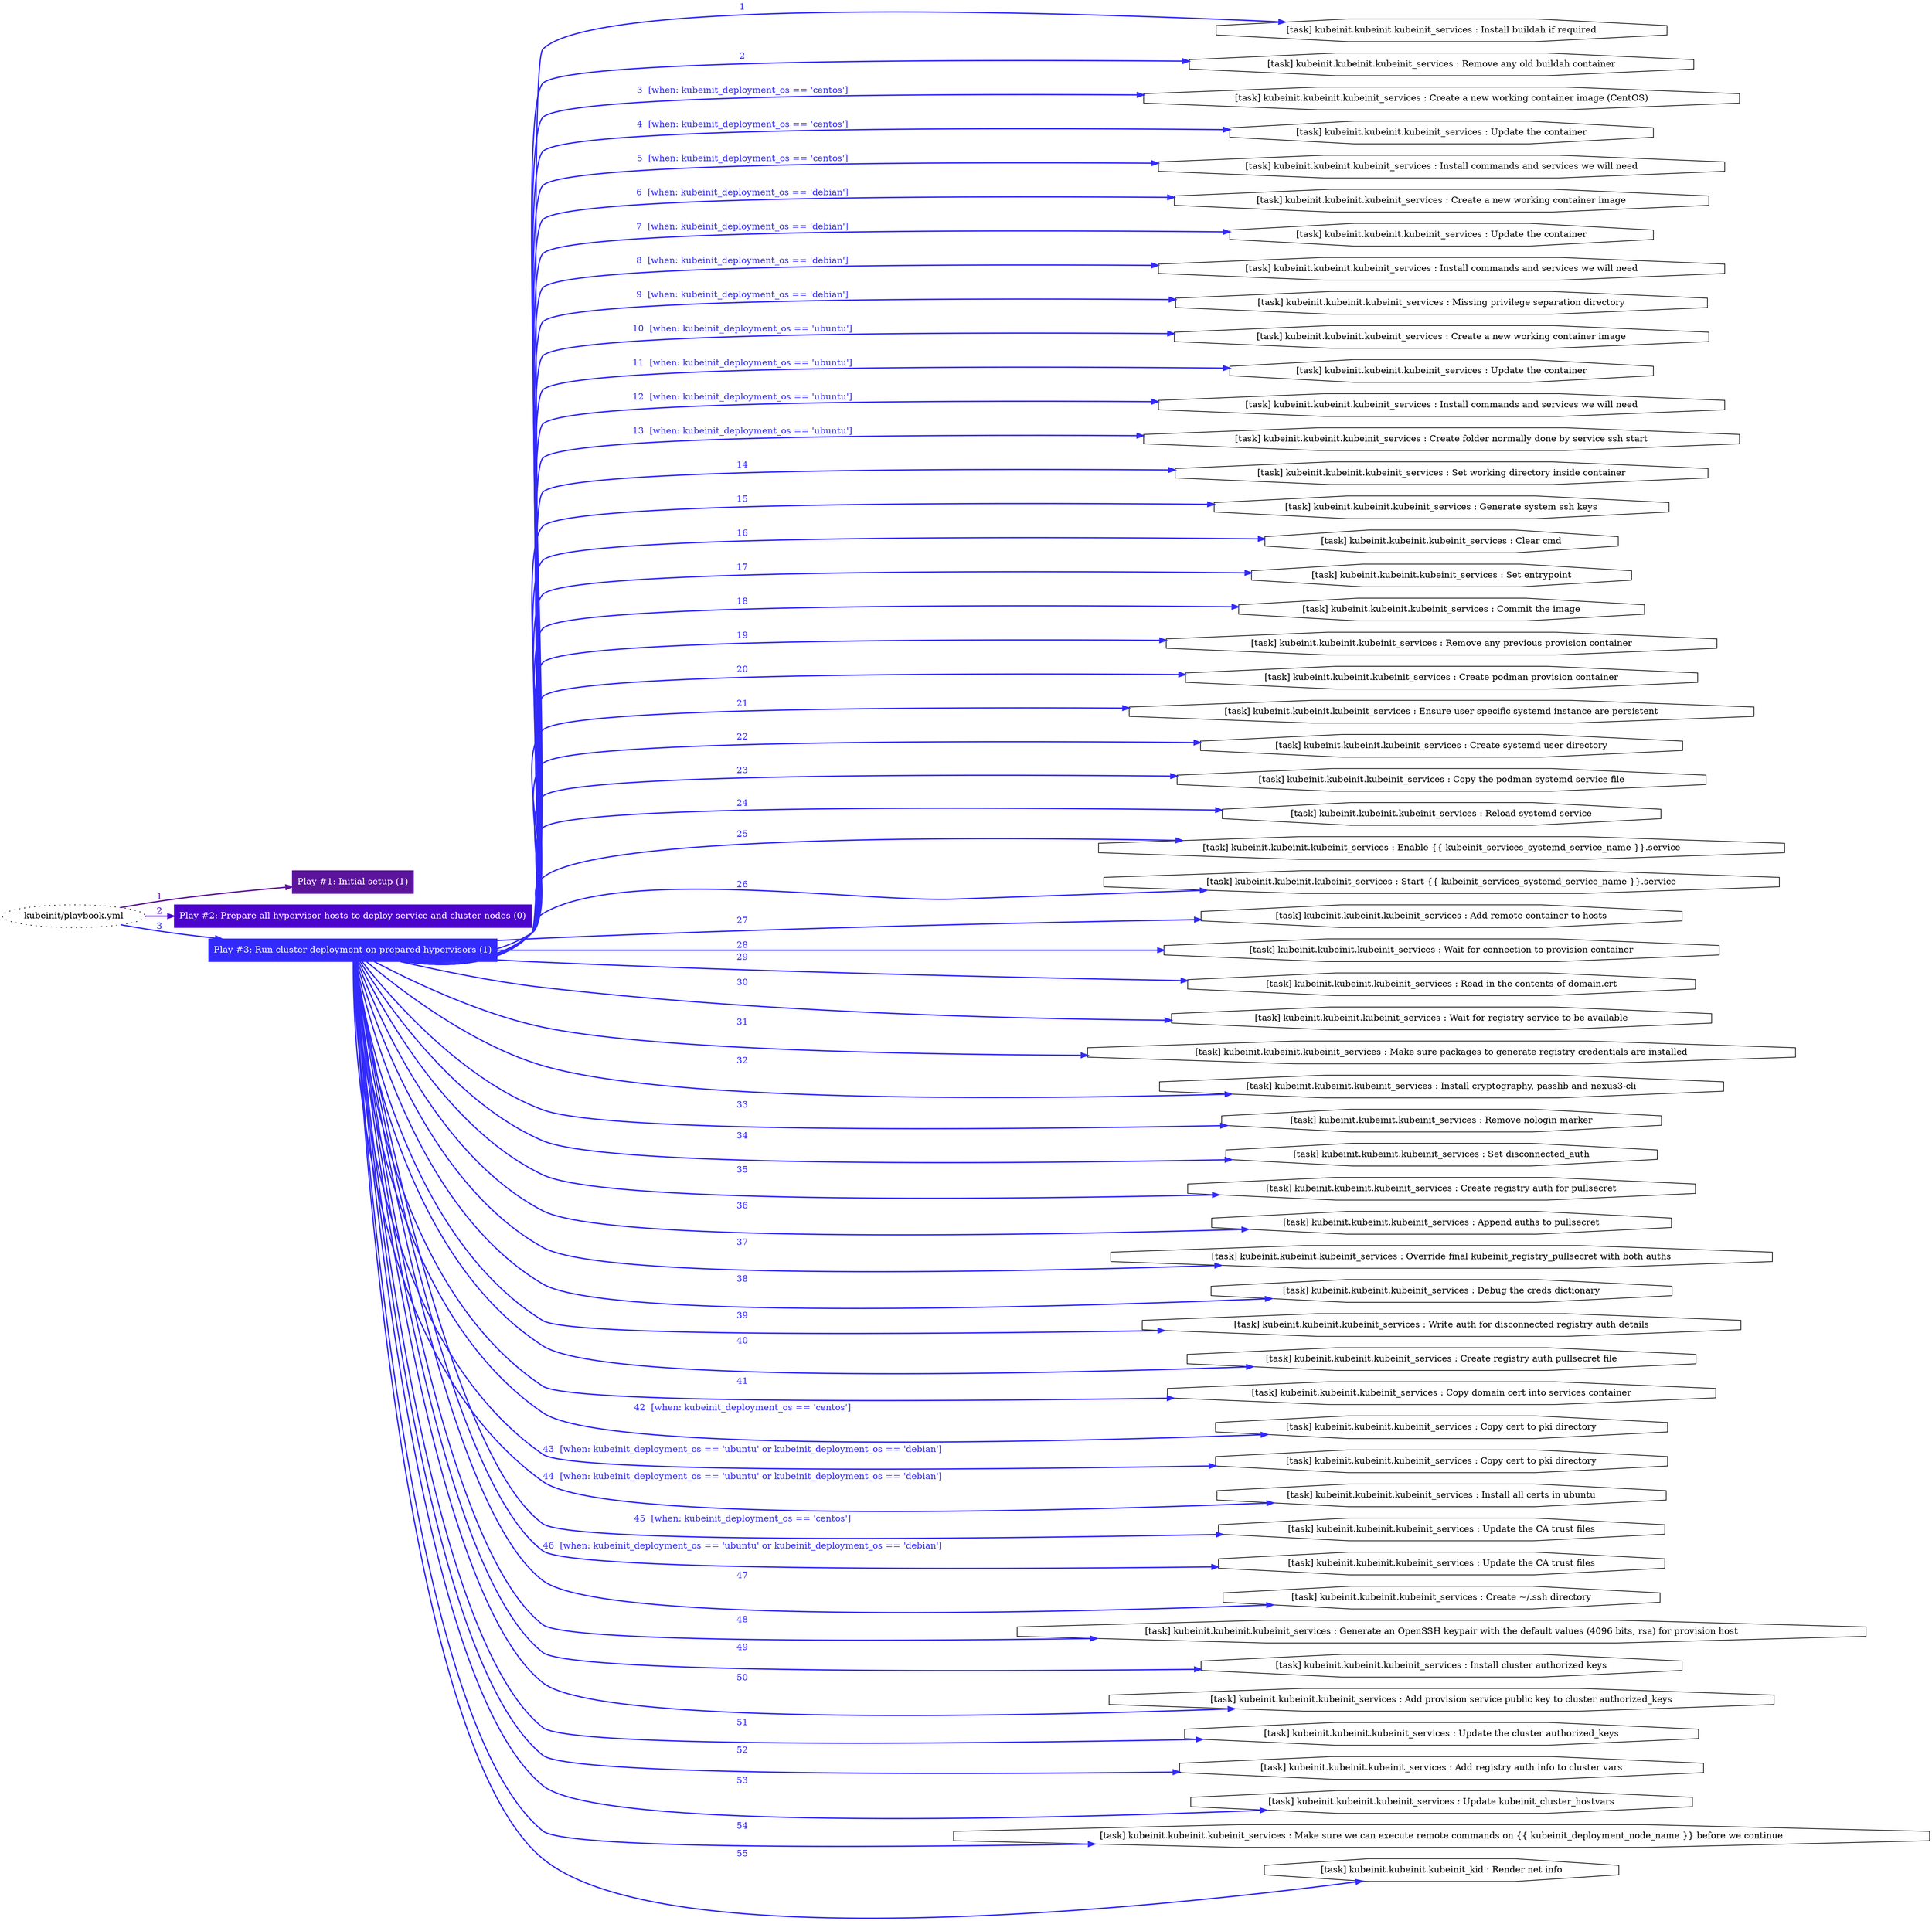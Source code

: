 digraph "kubeinit/playbook.yml "{
	graph [concentrate=true ordering=in rankdir=LR ratio=fill]
	edge [esep=5 sep=10]
	"kubeinit/playbook.yml" [id=root_node style=dotted]
	subgraph "Play #1: Initial setup (1) "{
		"Play #1: Initial setup (1)" [color="#5b159c" fontcolor="#ffffff" id="play_b8b8778b-0fa0-4d03-a739-fd5750eae7d6" shape=box style=filled tooltip=localhost]
		"kubeinit/playbook.yml" -> "Play #1: Initial setup (1)" [label=1 color="#5b159c" fontcolor="#5b159c" id="edge_c2cbd5a0-ddc4-4bf7-abd7-f65be80efc5f" style=bold]
	}
	subgraph "Play #2: Prepare all hypervisor hosts to deploy service and cluster nodes (0) "{
		"Play #2: Prepare all hypervisor hosts to deploy service and cluster nodes (0)" [color="#4c04cd" fontcolor="#ffffff" id="play_316c55a7-0a17-4765-80e8-df9596b54e68" shape=box style=filled tooltip=""]
		"kubeinit/playbook.yml" -> "Play #2: Prepare all hypervisor hosts to deploy service and cluster nodes (0)" [label=2 color="#4c04cd" fontcolor="#4c04cd" id="edge_cdfdf82c-eb2e-4cdf-927f-2309ec3f85c4" style=bold]
	}
	subgraph "Play #3: Run cluster deployment on prepared hypervisors (1) "{
		"Play #3: Run cluster deployment on prepared hypervisors (1)" [color="#322afd" fontcolor="#ffffff" id="play_ad6ffa0d-5d01-4855-acb8-8c93796d874e" shape=box style=filled tooltip=localhost]
		"kubeinit/playbook.yml" -> "Play #3: Run cluster deployment on prepared hypervisors (1)" [label=3 color="#322afd" fontcolor="#322afd" id="edge_cfafd0f8-6c32-47f2-b255-494a00ca3a39" style=bold]
		"task_b5be51a9-3d9e-4418-bf9c-60e98aa45d38" [label="[task] kubeinit.kubeinit.kubeinit_services : Install buildah if required" id="task_b5be51a9-3d9e-4418-bf9c-60e98aa45d38" shape=octagon tooltip="[task] kubeinit.kubeinit.kubeinit_services : Install buildah if required"]
		"Play #3: Run cluster deployment on prepared hypervisors (1)" -> "task_b5be51a9-3d9e-4418-bf9c-60e98aa45d38" [label=1 color="#322afd" fontcolor="#322afd" id="edge_ab865643-aebb-4b86-80db-0fa5d06536a0" style=bold]
		"task_c781d409-d948-4bcb-94d2-084ed7668d6d" [label="[task] kubeinit.kubeinit.kubeinit_services : Remove any old buildah container" id="task_c781d409-d948-4bcb-94d2-084ed7668d6d" shape=octagon tooltip="[task] kubeinit.kubeinit.kubeinit_services : Remove any old buildah container"]
		"Play #3: Run cluster deployment on prepared hypervisors (1)" -> "task_c781d409-d948-4bcb-94d2-084ed7668d6d" [label=2 color="#322afd" fontcolor="#322afd" id="edge_c86a7b49-0aa6-4fef-ba5a-c608fbad75d9" style=bold]
		"task_ca103f49-9825-44e8-aad0-51c7b9439840" [label="[task] kubeinit.kubeinit.kubeinit_services : Create a new working container image (CentOS)" id="task_ca103f49-9825-44e8-aad0-51c7b9439840" shape=octagon tooltip="[task] kubeinit.kubeinit.kubeinit_services : Create a new working container image (CentOS)"]
		"Play #3: Run cluster deployment on prepared hypervisors (1)" -> "task_ca103f49-9825-44e8-aad0-51c7b9439840" [label="3  [when: kubeinit_deployment_os == 'centos']" color="#322afd" fontcolor="#322afd" id="edge_42546f89-4971-4385-ae46-93a37380fc7d" style=bold]
		"task_a3fbc283-5ade-4275-a9e1-c3db22fb7252" [label="[task] kubeinit.kubeinit.kubeinit_services : Update the container" id="task_a3fbc283-5ade-4275-a9e1-c3db22fb7252" shape=octagon tooltip="[task] kubeinit.kubeinit.kubeinit_services : Update the container"]
		"Play #3: Run cluster deployment on prepared hypervisors (1)" -> "task_a3fbc283-5ade-4275-a9e1-c3db22fb7252" [label="4  [when: kubeinit_deployment_os == 'centos']" color="#322afd" fontcolor="#322afd" id="edge_b82015ca-5acc-492a-81bc-7fb2d670814a" style=bold]
		"task_1e9ac5df-bcab-4700-a765-6c8159741df3" [label="[task] kubeinit.kubeinit.kubeinit_services : Install commands and services we will need" id="task_1e9ac5df-bcab-4700-a765-6c8159741df3" shape=octagon tooltip="[task] kubeinit.kubeinit.kubeinit_services : Install commands and services we will need"]
		"Play #3: Run cluster deployment on prepared hypervisors (1)" -> "task_1e9ac5df-bcab-4700-a765-6c8159741df3" [label="5  [when: kubeinit_deployment_os == 'centos']" color="#322afd" fontcolor="#322afd" id="edge_6365ff81-3d69-4cc8-8243-491a8fe14cb4" style=bold]
		"task_9222288c-2445-46b5-97b4-244a930e728a" [label="[task] kubeinit.kubeinit.kubeinit_services : Create a new working container image" id="task_9222288c-2445-46b5-97b4-244a930e728a" shape=octagon tooltip="[task] kubeinit.kubeinit.kubeinit_services : Create a new working container image"]
		"Play #3: Run cluster deployment on prepared hypervisors (1)" -> "task_9222288c-2445-46b5-97b4-244a930e728a" [label="6  [when: kubeinit_deployment_os == 'debian']" color="#322afd" fontcolor="#322afd" id="edge_10c6283f-3efe-4744-92ce-9e48b3aa929e" style=bold]
		"task_220417b6-e936-4d64-80ae-3b6f1f081c5e" [label="[task] kubeinit.kubeinit.kubeinit_services : Update the container" id="task_220417b6-e936-4d64-80ae-3b6f1f081c5e" shape=octagon tooltip="[task] kubeinit.kubeinit.kubeinit_services : Update the container"]
		"Play #3: Run cluster deployment on prepared hypervisors (1)" -> "task_220417b6-e936-4d64-80ae-3b6f1f081c5e" [label="7  [when: kubeinit_deployment_os == 'debian']" color="#322afd" fontcolor="#322afd" id="edge_a3839e75-09e4-4e85-9cce-e1cb98d4054f" style=bold]
		"task_9e7f47a1-4108-4c72-9be7-bd4ff78caee7" [label="[task] kubeinit.kubeinit.kubeinit_services : Install commands and services we will need" id="task_9e7f47a1-4108-4c72-9be7-bd4ff78caee7" shape=octagon tooltip="[task] kubeinit.kubeinit.kubeinit_services : Install commands and services we will need"]
		"Play #3: Run cluster deployment on prepared hypervisors (1)" -> "task_9e7f47a1-4108-4c72-9be7-bd4ff78caee7" [label="8  [when: kubeinit_deployment_os == 'debian']" color="#322afd" fontcolor="#322afd" id="edge_f9617bd7-6111-44f5-8dc1-79ac0cea7b86" style=bold]
		"task_a05554cb-46a5-4be4-b66d-d25ca6559ac3" [label="[task] kubeinit.kubeinit.kubeinit_services : Missing privilege separation directory" id="task_a05554cb-46a5-4be4-b66d-d25ca6559ac3" shape=octagon tooltip="[task] kubeinit.kubeinit.kubeinit_services : Missing privilege separation directory"]
		"Play #3: Run cluster deployment on prepared hypervisors (1)" -> "task_a05554cb-46a5-4be4-b66d-d25ca6559ac3" [label="9  [when: kubeinit_deployment_os == 'debian']" color="#322afd" fontcolor="#322afd" id="edge_952f3088-fe94-4dc9-b029-ed91a01528a0" style=bold]
		"task_cf9a4fe6-0292-461f-8c49-6b4068dbf750" [label="[task] kubeinit.kubeinit.kubeinit_services : Create a new working container image" id="task_cf9a4fe6-0292-461f-8c49-6b4068dbf750" shape=octagon tooltip="[task] kubeinit.kubeinit.kubeinit_services : Create a new working container image"]
		"Play #3: Run cluster deployment on prepared hypervisors (1)" -> "task_cf9a4fe6-0292-461f-8c49-6b4068dbf750" [label="10  [when: kubeinit_deployment_os == 'ubuntu']" color="#322afd" fontcolor="#322afd" id="edge_50ffcf48-1143-48f1-ad33-0f603f63272b" style=bold]
		"task_bbef3256-89e1-4554-889b-93e92c156c41" [label="[task] kubeinit.kubeinit.kubeinit_services : Update the container" id="task_bbef3256-89e1-4554-889b-93e92c156c41" shape=octagon tooltip="[task] kubeinit.kubeinit.kubeinit_services : Update the container"]
		"Play #3: Run cluster deployment on prepared hypervisors (1)" -> "task_bbef3256-89e1-4554-889b-93e92c156c41" [label="11  [when: kubeinit_deployment_os == 'ubuntu']" color="#322afd" fontcolor="#322afd" id="edge_8217c644-dcbf-426f-aad6-73f2546c19bb" style=bold]
		"task_2b398869-d3b5-40f4-bf8c-2344cf4146f0" [label="[task] kubeinit.kubeinit.kubeinit_services : Install commands and services we will need" id="task_2b398869-d3b5-40f4-bf8c-2344cf4146f0" shape=octagon tooltip="[task] kubeinit.kubeinit.kubeinit_services : Install commands and services we will need"]
		"Play #3: Run cluster deployment on prepared hypervisors (1)" -> "task_2b398869-d3b5-40f4-bf8c-2344cf4146f0" [label="12  [when: kubeinit_deployment_os == 'ubuntu']" color="#322afd" fontcolor="#322afd" id="edge_74070b89-f31d-47b0-a7a3-b3fbdc35c6d8" style=bold]
		"task_160f2108-c57b-4bc2-acd1-f2268c92be27" [label="[task] kubeinit.kubeinit.kubeinit_services : Create folder normally done by service ssh start" id="task_160f2108-c57b-4bc2-acd1-f2268c92be27" shape=octagon tooltip="[task] kubeinit.kubeinit.kubeinit_services : Create folder normally done by service ssh start"]
		"Play #3: Run cluster deployment on prepared hypervisors (1)" -> "task_160f2108-c57b-4bc2-acd1-f2268c92be27" [label="13  [when: kubeinit_deployment_os == 'ubuntu']" color="#322afd" fontcolor="#322afd" id="edge_8e3a7048-c394-46ea-9475-3d638c9cebbe" style=bold]
		"task_48957c9e-91bb-4f38-b35c-9876bc01a6cb" [label="[task] kubeinit.kubeinit.kubeinit_services : Set working directory inside container" id="task_48957c9e-91bb-4f38-b35c-9876bc01a6cb" shape=octagon tooltip="[task] kubeinit.kubeinit.kubeinit_services : Set working directory inside container"]
		"Play #3: Run cluster deployment on prepared hypervisors (1)" -> "task_48957c9e-91bb-4f38-b35c-9876bc01a6cb" [label=14 color="#322afd" fontcolor="#322afd" id="edge_4b198f79-20b5-4a32-b9e3-2e545b2a47f0" style=bold]
		"task_a5d1891a-eaa7-45d1-a6a3-9667a9a6ca64" [label="[task] kubeinit.kubeinit.kubeinit_services : Generate system ssh keys" id="task_a5d1891a-eaa7-45d1-a6a3-9667a9a6ca64" shape=octagon tooltip="[task] kubeinit.kubeinit.kubeinit_services : Generate system ssh keys"]
		"Play #3: Run cluster deployment on prepared hypervisors (1)" -> "task_a5d1891a-eaa7-45d1-a6a3-9667a9a6ca64" [label=15 color="#322afd" fontcolor="#322afd" id="edge_5942eb82-7289-4b0b-b63c-046585635b93" style=bold]
		"task_117a2f11-122f-4ff7-8041-2fab8761e4b9" [label="[task] kubeinit.kubeinit.kubeinit_services : Clear cmd" id="task_117a2f11-122f-4ff7-8041-2fab8761e4b9" shape=octagon tooltip="[task] kubeinit.kubeinit.kubeinit_services : Clear cmd"]
		"Play #3: Run cluster deployment on prepared hypervisors (1)" -> "task_117a2f11-122f-4ff7-8041-2fab8761e4b9" [label=16 color="#322afd" fontcolor="#322afd" id="edge_f19e7991-84c1-4985-870f-07a2b2c54652" style=bold]
		"task_a4e0e6e9-df54-4c99-818c-f2271db5eb8f" [label="[task] kubeinit.kubeinit.kubeinit_services : Set entrypoint" id="task_a4e0e6e9-df54-4c99-818c-f2271db5eb8f" shape=octagon tooltip="[task] kubeinit.kubeinit.kubeinit_services : Set entrypoint"]
		"Play #3: Run cluster deployment on prepared hypervisors (1)" -> "task_a4e0e6e9-df54-4c99-818c-f2271db5eb8f" [label=17 color="#322afd" fontcolor="#322afd" id="edge_a59f9ce0-193e-4b7f-9553-5b6a6cabbcda" style=bold]
		"task_a67ed7fd-9b39-4fbd-83a2-a243157a8013" [label="[task] kubeinit.kubeinit.kubeinit_services : Commit the image" id="task_a67ed7fd-9b39-4fbd-83a2-a243157a8013" shape=octagon tooltip="[task] kubeinit.kubeinit.kubeinit_services : Commit the image"]
		"Play #3: Run cluster deployment on prepared hypervisors (1)" -> "task_a67ed7fd-9b39-4fbd-83a2-a243157a8013" [label=18 color="#322afd" fontcolor="#322afd" id="edge_541b65f6-3be3-468d-a243-7dfa29822ae9" style=bold]
		"task_d407dd3a-d209-4304-81d5-6a1e38cec611" [label="[task] kubeinit.kubeinit.kubeinit_services : Remove any previous provision container" id="task_d407dd3a-d209-4304-81d5-6a1e38cec611" shape=octagon tooltip="[task] kubeinit.kubeinit.kubeinit_services : Remove any previous provision container"]
		"Play #3: Run cluster deployment on prepared hypervisors (1)" -> "task_d407dd3a-d209-4304-81d5-6a1e38cec611" [label=19 color="#322afd" fontcolor="#322afd" id="edge_376ab8fa-1b71-40b9-aae7-8b49f4efb323" style=bold]
		"task_ee64d302-67cf-46bc-8cb2-b512f7ef6852" [label="[task] kubeinit.kubeinit.kubeinit_services : Create podman provision container" id="task_ee64d302-67cf-46bc-8cb2-b512f7ef6852" shape=octagon tooltip="[task] kubeinit.kubeinit.kubeinit_services : Create podman provision container"]
		"Play #3: Run cluster deployment on prepared hypervisors (1)" -> "task_ee64d302-67cf-46bc-8cb2-b512f7ef6852" [label=20 color="#322afd" fontcolor="#322afd" id="edge_578031fa-3c96-4d8e-be39-b4c05773a295" style=bold]
		"task_a1ed1e50-4cf2-45f7-9e65-34bbe47d7387" [label="[task] kubeinit.kubeinit.kubeinit_services : Ensure user specific systemd instance are persistent" id="task_a1ed1e50-4cf2-45f7-9e65-34bbe47d7387" shape=octagon tooltip="[task] kubeinit.kubeinit.kubeinit_services : Ensure user specific systemd instance are persistent"]
		"Play #3: Run cluster deployment on prepared hypervisors (1)" -> "task_a1ed1e50-4cf2-45f7-9e65-34bbe47d7387" [label=21 color="#322afd" fontcolor="#322afd" id="edge_a5cc4819-c625-4f14-a99b-af8b68c3e627" style=bold]
		"task_ab2b4437-0a84-4140-8cba-84feb9cf5d81" [label="[task] kubeinit.kubeinit.kubeinit_services : Create systemd user directory" id="task_ab2b4437-0a84-4140-8cba-84feb9cf5d81" shape=octagon tooltip="[task] kubeinit.kubeinit.kubeinit_services : Create systemd user directory"]
		"Play #3: Run cluster deployment on prepared hypervisors (1)" -> "task_ab2b4437-0a84-4140-8cba-84feb9cf5d81" [label=22 color="#322afd" fontcolor="#322afd" id="edge_34fef0e9-44e3-4584-bedc-e6498bcbeb7e" style=bold]
		"task_b103d059-0164-4d76-8627-efb29ed4ebe9" [label="[task] kubeinit.kubeinit.kubeinit_services : Copy the podman systemd service file" id="task_b103d059-0164-4d76-8627-efb29ed4ebe9" shape=octagon tooltip="[task] kubeinit.kubeinit.kubeinit_services : Copy the podman systemd service file"]
		"Play #3: Run cluster deployment on prepared hypervisors (1)" -> "task_b103d059-0164-4d76-8627-efb29ed4ebe9" [label=23 color="#322afd" fontcolor="#322afd" id="edge_fbbe093f-b73e-477d-b0e3-75114524f85d" style=bold]
		"task_309094db-59ef-478a-be60-d5b0cf5b2108" [label="[task] kubeinit.kubeinit.kubeinit_services : Reload systemd service" id="task_309094db-59ef-478a-be60-d5b0cf5b2108" shape=octagon tooltip="[task] kubeinit.kubeinit.kubeinit_services : Reload systemd service"]
		"Play #3: Run cluster deployment on prepared hypervisors (1)" -> "task_309094db-59ef-478a-be60-d5b0cf5b2108" [label=24 color="#322afd" fontcolor="#322afd" id="edge_7f8c1628-bcfe-4812-9a0a-ad8a8e85f1d9" style=bold]
		"task_3c166ac5-16ca-4d35-b876-1efbed908ddb" [label="[task] kubeinit.kubeinit.kubeinit_services : Enable {{ kubeinit_services_systemd_service_name }}.service" id="task_3c166ac5-16ca-4d35-b876-1efbed908ddb" shape=octagon tooltip="[task] kubeinit.kubeinit.kubeinit_services : Enable {{ kubeinit_services_systemd_service_name }}.service"]
		"Play #3: Run cluster deployment on prepared hypervisors (1)" -> "task_3c166ac5-16ca-4d35-b876-1efbed908ddb" [label=25 color="#322afd" fontcolor="#322afd" id="edge_02f76b77-e10e-4424-961d-6fe1c2201a8a" style=bold]
		"task_079b9e66-7688-4625-8ede-e9ebb3e839e1" [label="[task] kubeinit.kubeinit.kubeinit_services : Start {{ kubeinit_services_systemd_service_name }}.service" id="task_079b9e66-7688-4625-8ede-e9ebb3e839e1" shape=octagon tooltip="[task] kubeinit.kubeinit.kubeinit_services : Start {{ kubeinit_services_systemd_service_name }}.service"]
		"Play #3: Run cluster deployment on prepared hypervisors (1)" -> "task_079b9e66-7688-4625-8ede-e9ebb3e839e1" [label=26 color="#322afd" fontcolor="#322afd" id="edge_912a33e2-eb5e-4d53-9673-1d1bbfc23715" style=bold]
		"task_7b0b5152-1299-4106-a65b-1c27aa3b34da" [label="[task] kubeinit.kubeinit.kubeinit_services : Add remote container to hosts" id="task_7b0b5152-1299-4106-a65b-1c27aa3b34da" shape=octagon tooltip="[task] kubeinit.kubeinit.kubeinit_services : Add remote container to hosts"]
		"Play #3: Run cluster deployment on prepared hypervisors (1)" -> "task_7b0b5152-1299-4106-a65b-1c27aa3b34da" [label=27 color="#322afd" fontcolor="#322afd" id="edge_a495798e-dbc3-4d74-a502-ca95a94f084a" style=bold]
		"task_e514c939-87bd-422e-aacc-6a7151c54cda" [label="[task] kubeinit.kubeinit.kubeinit_services : Wait for connection to provision container" id="task_e514c939-87bd-422e-aacc-6a7151c54cda" shape=octagon tooltip="[task] kubeinit.kubeinit.kubeinit_services : Wait for connection to provision container"]
		"Play #3: Run cluster deployment on prepared hypervisors (1)" -> "task_e514c939-87bd-422e-aacc-6a7151c54cda" [label=28 color="#322afd" fontcolor="#322afd" id="edge_3e37a071-0fbf-4305-8a4d-0585aad203e3" style=bold]
		"task_c53e8b40-8e6f-4435-acba-d55c49c3909c" [label="[task] kubeinit.kubeinit.kubeinit_services : Read in the contents of domain.crt" id="task_c53e8b40-8e6f-4435-acba-d55c49c3909c" shape=octagon tooltip="[task] kubeinit.kubeinit.kubeinit_services : Read in the contents of domain.crt"]
		"Play #3: Run cluster deployment on prepared hypervisors (1)" -> "task_c53e8b40-8e6f-4435-acba-d55c49c3909c" [label=29 color="#322afd" fontcolor="#322afd" id="edge_0ddeecc7-a045-4a3a-a375-752ed43de1e0" style=bold]
		"task_cd1b6081-1db8-4bfa-b267-d3533d23057c" [label="[task] kubeinit.kubeinit.kubeinit_services : Wait for registry service to be available" id="task_cd1b6081-1db8-4bfa-b267-d3533d23057c" shape=octagon tooltip="[task] kubeinit.kubeinit.kubeinit_services : Wait for registry service to be available"]
		"Play #3: Run cluster deployment on prepared hypervisors (1)" -> "task_cd1b6081-1db8-4bfa-b267-d3533d23057c" [label=30 color="#322afd" fontcolor="#322afd" id="edge_03cee9f7-473b-40e0-9f4e-161229824adf" style=bold]
		"task_d1b99e78-2ddd-43c0-8367-f493d3a5ede1" [label="[task] kubeinit.kubeinit.kubeinit_services : Make sure packages to generate registry credentials are installed" id="task_d1b99e78-2ddd-43c0-8367-f493d3a5ede1" shape=octagon tooltip="[task] kubeinit.kubeinit.kubeinit_services : Make sure packages to generate registry credentials are installed"]
		"Play #3: Run cluster deployment on prepared hypervisors (1)" -> "task_d1b99e78-2ddd-43c0-8367-f493d3a5ede1" [label=31 color="#322afd" fontcolor="#322afd" id="edge_6edeb28f-f9f9-489c-a005-7503c3668662" style=bold]
		"task_e49902ee-a71a-4f20-b2f0-82d5cf918607" [label="[task] kubeinit.kubeinit.kubeinit_services : Install cryptography, passlib and nexus3-cli" id="task_e49902ee-a71a-4f20-b2f0-82d5cf918607" shape=octagon tooltip="[task] kubeinit.kubeinit.kubeinit_services : Install cryptography, passlib and nexus3-cli"]
		"Play #3: Run cluster deployment on prepared hypervisors (1)" -> "task_e49902ee-a71a-4f20-b2f0-82d5cf918607" [label=32 color="#322afd" fontcolor="#322afd" id="edge_9e077323-7393-488b-be19-a2255c7c6b41" style=bold]
		"task_e7ae615c-7bae-4bde-8636-57328121910c" [label="[task] kubeinit.kubeinit.kubeinit_services : Remove nologin marker" id="task_e7ae615c-7bae-4bde-8636-57328121910c" shape=octagon tooltip="[task] kubeinit.kubeinit.kubeinit_services : Remove nologin marker"]
		"Play #3: Run cluster deployment on prepared hypervisors (1)" -> "task_e7ae615c-7bae-4bde-8636-57328121910c" [label=33 color="#322afd" fontcolor="#322afd" id="edge_b860717d-7cd7-44c9-8573-cb41037654e5" style=bold]
		"task_aafa86aa-7013-41eb-9ad0-19e29285a8fd" [label="[task] kubeinit.kubeinit.kubeinit_services : Set disconnected_auth" id="task_aafa86aa-7013-41eb-9ad0-19e29285a8fd" shape=octagon tooltip="[task] kubeinit.kubeinit.kubeinit_services : Set disconnected_auth"]
		"Play #3: Run cluster deployment on prepared hypervisors (1)" -> "task_aafa86aa-7013-41eb-9ad0-19e29285a8fd" [label=34 color="#322afd" fontcolor="#322afd" id="edge_9331ba66-6a02-4e1a-866c-02856496671a" style=bold]
		"task_aae07383-ff51-48c7-8a65-84c3f5ee4270" [label="[task] kubeinit.kubeinit.kubeinit_services : Create registry auth for pullsecret" id="task_aae07383-ff51-48c7-8a65-84c3f5ee4270" shape=octagon tooltip="[task] kubeinit.kubeinit.kubeinit_services : Create registry auth for pullsecret"]
		"Play #3: Run cluster deployment on prepared hypervisors (1)" -> "task_aae07383-ff51-48c7-8a65-84c3f5ee4270" [label=35 color="#322afd" fontcolor="#322afd" id="edge_037d1e1b-4dde-4c2f-87c6-00ae90183a28" style=bold]
		"task_16891b06-c75f-4b2f-84e9-488e2e986265" [label="[task] kubeinit.kubeinit.kubeinit_services : Append auths to pullsecret" id="task_16891b06-c75f-4b2f-84e9-488e2e986265" shape=octagon tooltip="[task] kubeinit.kubeinit.kubeinit_services : Append auths to pullsecret"]
		"Play #3: Run cluster deployment on prepared hypervisors (1)" -> "task_16891b06-c75f-4b2f-84e9-488e2e986265" [label=36 color="#322afd" fontcolor="#322afd" id="edge_6f4be296-4d93-409c-864d-941d0a8d9c46" style=bold]
		"task_0a496987-e572-42ba-85bd-c2276117054b" [label="[task] kubeinit.kubeinit.kubeinit_services : Override final kubeinit_registry_pullsecret with both auths" id="task_0a496987-e572-42ba-85bd-c2276117054b" shape=octagon tooltip="[task] kubeinit.kubeinit.kubeinit_services : Override final kubeinit_registry_pullsecret with both auths"]
		"Play #3: Run cluster deployment on prepared hypervisors (1)" -> "task_0a496987-e572-42ba-85bd-c2276117054b" [label=37 color="#322afd" fontcolor="#322afd" id="edge_edd0564a-66c0-4b91-b16f-954cb3cc3497" style=bold]
		"task_d5d26090-3a3c-41e7-af96-6f0d5cf2e362" [label="[task] kubeinit.kubeinit.kubeinit_services : Debug the creds dictionary" id="task_d5d26090-3a3c-41e7-af96-6f0d5cf2e362" shape=octagon tooltip="[task] kubeinit.kubeinit.kubeinit_services : Debug the creds dictionary"]
		"Play #3: Run cluster deployment on prepared hypervisors (1)" -> "task_d5d26090-3a3c-41e7-af96-6f0d5cf2e362" [label=38 color="#322afd" fontcolor="#322afd" id="edge_f2f22171-cbb6-43dd-b6ab-cce58bfeefbb" style=bold]
		"task_4a60a4e8-db5d-4b6c-b2c1-8dd654c1a46e" [label="[task] kubeinit.kubeinit.kubeinit_services : Write auth for disconnected registry auth details" id="task_4a60a4e8-db5d-4b6c-b2c1-8dd654c1a46e" shape=octagon tooltip="[task] kubeinit.kubeinit.kubeinit_services : Write auth for disconnected registry auth details"]
		"Play #3: Run cluster deployment on prepared hypervisors (1)" -> "task_4a60a4e8-db5d-4b6c-b2c1-8dd654c1a46e" [label=39 color="#322afd" fontcolor="#322afd" id="edge_c11bdeab-cf68-4019-b97c-20f37a1203ad" style=bold]
		"task_8d5b029d-10c4-4d29-9dea-0932fd4e03c4" [label="[task] kubeinit.kubeinit.kubeinit_services : Create registry auth pullsecret file" id="task_8d5b029d-10c4-4d29-9dea-0932fd4e03c4" shape=octagon tooltip="[task] kubeinit.kubeinit.kubeinit_services : Create registry auth pullsecret file"]
		"Play #3: Run cluster deployment on prepared hypervisors (1)" -> "task_8d5b029d-10c4-4d29-9dea-0932fd4e03c4" [label=40 color="#322afd" fontcolor="#322afd" id="edge_aac9a891-3c44-4c46-889a-1a25e0e24808" style=bold]
		"task_9ecffb70-db96-4895-8b8d-6cd57aeebfe9" [label="[task] kubeinit.kubeinit.kubeinit_services : Copy domain cert into services container" id="task_9ecffb70-db96-4895-8b8d-6cd57aeebfe9" shape=octagon tooltip="[task] kubeinit.kubeinit.kubeinit_services : Copy domain cert into services container"]
		"Play #3: Run cluster deployment on prepared hypervisors (1)" -> "task_9ecffb70-db96-4895-8b8d-6cd57aeebfe9" [label=41 color="#322afd" fontcolor="#322afd" id="edge_9b05171a-b278-41fc-9106-4e2f31097399" style=bold]
		"task_c765be6e-f8ac-48a9-a844-53292e8c48fe" [label="[task] kubeinit.kubeinit.kubeinit_services : Copy cert to pki directory" id="task_c765be6e-f8ac-48a9-a844-53292e8c48fe" shape=octagon tooltip="[task] kubeinit.kubeinit.kubeinit_services : Copy cert to pki directory"]
		"Play #3: Run cluster deployment on prepared hypervisors (1)" -> "task_c765be6e-f8ac-48a9-a844-53292e8c48fe" [label="42  [when: kubeinit_deployment_os == 'centos']" color="#322afd" fontcolor="#322afd" id="edge_bc8e3a6a-14eb-429e-93f9-e11f4fd470fe" style=bold]
		"task_9263dd11-e2bb-47e2-b91c-8351be2b2c16" [label="[task] kubeinit.kubeinit.kubeinit_services : Copy cert to pki directory" id="task_9263dd11-e2bb-47e2-b91c-8351be2b2c16" shape=octagon tooltip="[task] kubeinit.kubeinit.kubeinit_services : Copy cert to pki directory"]
		"Play #3: Run cluster deployment on prepared hypervisors (1)" -> "task_9263dd11-e2bb-47e2-b91c-8351be2b2c16" [label="43  [when: kubeinit_deployment_os == 'ubuntu' or kubeinit_deployment_os == 'debian']" color="#322afd" fontcolor="#322afd" id="edge_3e5b8f62-62f8-4f0e-82c1-cdfe8dfda2d1" style=bold]
		"task_0acc8397-7240-4545-b08c-930c5c3a2218" [label="[task] kubeinit.kubeinit.kubeinit_services : Install all certs in ubuntu" id="task_0acc8397-7240-4545-b08c-930c5c3a2218" shape=octagon tooltip="[task] kubeinit.kubeinit.kubeinit_services : Install all certs in ubuntu"]
		"Play #3: Run cluster deployment on prepared hypervisors (1)" -> "task_0acc8397-7240-4545-b08c-930c5c3a2218" [label="44  [when: kubeinit_deployment_os == 'ubuntu' or kubeinit_deployment_os == 'debian']" color="#322afd" fontcolor="#322afd" id="edge_3a94f67b-5a89-468f-9c70-969246bbc78e" style=bold]
		"task_532691b5-42fc-4c23-beec-67169d8f2a2f" [label="[task] kubeinit.kubeinit.kubeinit_services : Update the CA trust files" id="task_532691b5-42fc-4c23-beec-67169d8f2a2f" shape=octagon tooltip="[task] kubeinit.kubeinit.kubeinit_services : Update the CA trust files"]
		"Play #3: Run cluster deployment on prepared hypervisors (1)" -> "task_532691b5-42fc-4c23-beec-67169d8f2a2f" [label="45  [when: kubeinit_deployment_os == 'centos']" color="#322afd" fontcolor="#322afd" id="edge_c1048bb7-ba55-4b63-bbf9-8da629d860a8" style=bold]
		"task_02b9f8d8-6b5c-46c3-9bea-9dd20be9a1ae" [label="[task] kubeinit.kubeinit.kubeinit_services : Update the CA trust files" id="task_02b9f8d8-6b5c-46c3-9bea-9dd20be9a1ae" shape=octagon tooltip="[task] kubeinit.kubeinit.kubeinit_services : Update the CA trust files"]
		"Play #3: Run cluster deployment on prepared hypervisors (1)" -> "task_02b9f8d8-6b5c-46c3-9bea-9dd20be9a1ae" [label="46  [when: kubeinit_deployment_os == 'ubuntu' or kubeinit_deployment_os == 'debian']" color="#322afd" fontcolor="#322afd" id="edge_194d7463-27e5-4e91-9c40-b1bd30d1bfaa" style=bold]
		"task_ddfea8de-7d0e-43ae-ae37-c37367b3b0be" [label="[task] kubeinit.kubeinit.kubeinit_services : Create ~/.ssh directory" id="task_ddfea8de-7d0e-43ae-ae37-c37367b3b0be" shape=octagon tooltip="[task] kubeinit.kubeinit.kubeinit_services : Create ~/.ssh directory"]
		"Play #3: Run cluster deployment on prepared hypervisors (1)" -> "task_ddfea8de-7d0e-43ae-ae37-c37367b3b0be" [label=47 color="#322afd" fontcolor="#322afd" id="edge_2c1c1251-53a1-4d9d-add4-253a8871a225" style=bold]
		"task_0b4ab9f7-c5e7-42a7-91df-4064cf40c5fc" [label="[task] kubeinit.kubeinit.kubeinit_services : Generate an OpenSSH keypair with the default values (4096 bits, rsa) for provision host" id="task_0b4ab9f7-c5e7-42a7-91df-4064cf40c5fc" shape=octagon tooltip="[task] kubeinit.kubeinit.kubeinit_services : Generate an OpenSSH keypair with the default values (4096 bits, rsa) for provision host"]
		"Play #3: Run cluster deployment on prepared hypervisors (1)" -> "task_0b4ab9f7-c5e7-42a7-91df-4064cf40c5fc" [label=48 color="#322afd" fontcolor="#322afd" id="edge_3575e977-62a3-406c-9454-3aefdf16204c" style=bold]
		"task_abcd8db4-ce5c-4dd5-9815-0f3578b3d5ea" [label="[task] kubeinit.kubeinit.kubeinit_services : Install cluster authorized keys" id="task_abcd8db4-ce5c-4dd5-9815-0f3578b3d5ea" shape=octagon tooltip="[task] kubeinit.kubeinit.kubeinit_services : Install cluster authorized keys"]
		"Play #3: Run cluster deployment on prepared hypervisors (1)" -> "task_abcd8db4-ce5c-4dd5-9815-0f3578b3d5ea" [label=49 color="#322afd" fontcolor="#322afd" id="edge_3e612f44-f173-4615-b71f-a852616c09c3" style=bold]
		"task_340179be-3223-4004-b958-26101d353885" [label="[task] kubeinit.kubeinit.kubeinit_services : Add provision service public key to cluster authorized_keys" id="task_340179be-3223-4004-b958-26101d353885" shape=octagon tooltip="[task] kubeinit.kubeinit.kubeinit_services : Add provision service public key to cluster authorized_keys"]
		"Play #3: Run cluster deployment on prepared hypervisors (1)" -> "task_340179be-3223-4004-b958-26101d353885" [label=50 color="#322afd" fontcolor="#322afd" id="edge_789ba210-ae53-42a8-bcd1-16d9d2b1c38f" style=bold]
		"task_83db8a82-152f-4c5b-9dc5-69507e99b38c" [label="[task] kubeinit.kubeinit.kubeinit_services : Update the cluster authorized_keys" id="task_83db8a82-152f-4c5b-9dc5-69507e99b38c" shape=octagon tooltip="[task] kubeinit.kubeinit.kubeinit_services : Update the cluster authorized_keys"]
		"Play #3: Run cluster deployment on prepared hypervisors (1)" -> "task_83db8a82-152f-4c5b-9dc5-69507e99b38c" [label=51 color="#322afd" fontcolor="#322afd" id="edge_b507a672-2692-462d-9760-c52c6340f9f1" style=bold]
		"task_1be46dd0-1a18-4bda-ab41-37ba37400c23" [label="[task] kubeinit.kubeinit.kubeinit_services : Add registry auth info to cluster vars" id="task_1be46dd0-1a18-4bda-ab41-37ba37400c23" shape=octagon tooltip="[task] kubeinit.kubeinit.kubeinit_services : Add registry auth info to cluster vars"]
		"Play #3: Run cluster deployment on prepared hypervisors (1)" -> "task_1be46dd0-1a18-4bda-ab41-37ba37400c23" [label=52 color="#322afd" fontcolor="#322afd" id="edge_b6765c24-f8d6-41fc-a8c0-c528c00f2336" style=bold]
		"task_4e1726ed-8194-46b6-9dfd-7dd3cd7c17c9" [label="[task] kubeinit.kubeinit.kubeinit_services : Update kubeinit_cluster_hostvars" id="task_4e1726ed-8194-46b6-9dfd-7dd3cd7c17c9" shape=octagon tooltip="[task] kubeinit.kubeinit.kubeinit_services : Update kubeinit_cluster_hostvars"]
		"Play #3: Run cluster deployment on prepared hypervisors (1)" -> "task_4e1726ed-8194-46b6-9dfd-7dd3cd7c17c9" [label=53 color="#322afd" fontcolor="#322afd" id="edge_77b897f6-e1fc-4100-80b7-88aa7e816672" style=bold]
		"task_264eb0da-42fb-4786-9d35-0c3b7851fd70" [label="[task] kubeinit.kubeinit.kubeinit_services : Make sure we can execute remote commands on {{ kubeinit_deployment_node_name }} before we continue" id="task_264eb0da-42fb-4786-9d35-0c3b7851fd70" shape=octagon tooltip="[task] kubeinit.kubeinit.kubeinit_services : Make sure we can execute remote commands on {{ kubeinit_deployment_node_name }} before we continue"]
		"Play #3: Run cluster deployment on prepared hypervisors (1)" -> "task_264eb0da-42fb-4786-9d35-0c3b7851fd70" [label=54 color="#322afd" fontcolor="#322afd" id="edge_9a12b88c-198d-4f99-a87b-1911819354c3" style=bold]
		"task_135271ff-de0c-4781-b523-c22eb1e982be" [label="[task] kubeinit.kubeinit.kubeinit_kid : Render net info" id="task_135271ff-de0c-4781-b523-c22eb1e982be" shape=octagon tooltip="[task] kubeinit.kubeinit.kubeinit_kid : Render net info"]
		"Play #3: Run cluster deployment on prepared hypervisors (1)" -> "task_135271ff-de0c-4781-b523-c22eb1e982be" [label=55 color="#322afd" fontcolor="#322afd" id="edge_9f0b88b8-5575-4ce3-9aa0-f3a112d21680" style=bold]
	}
}
